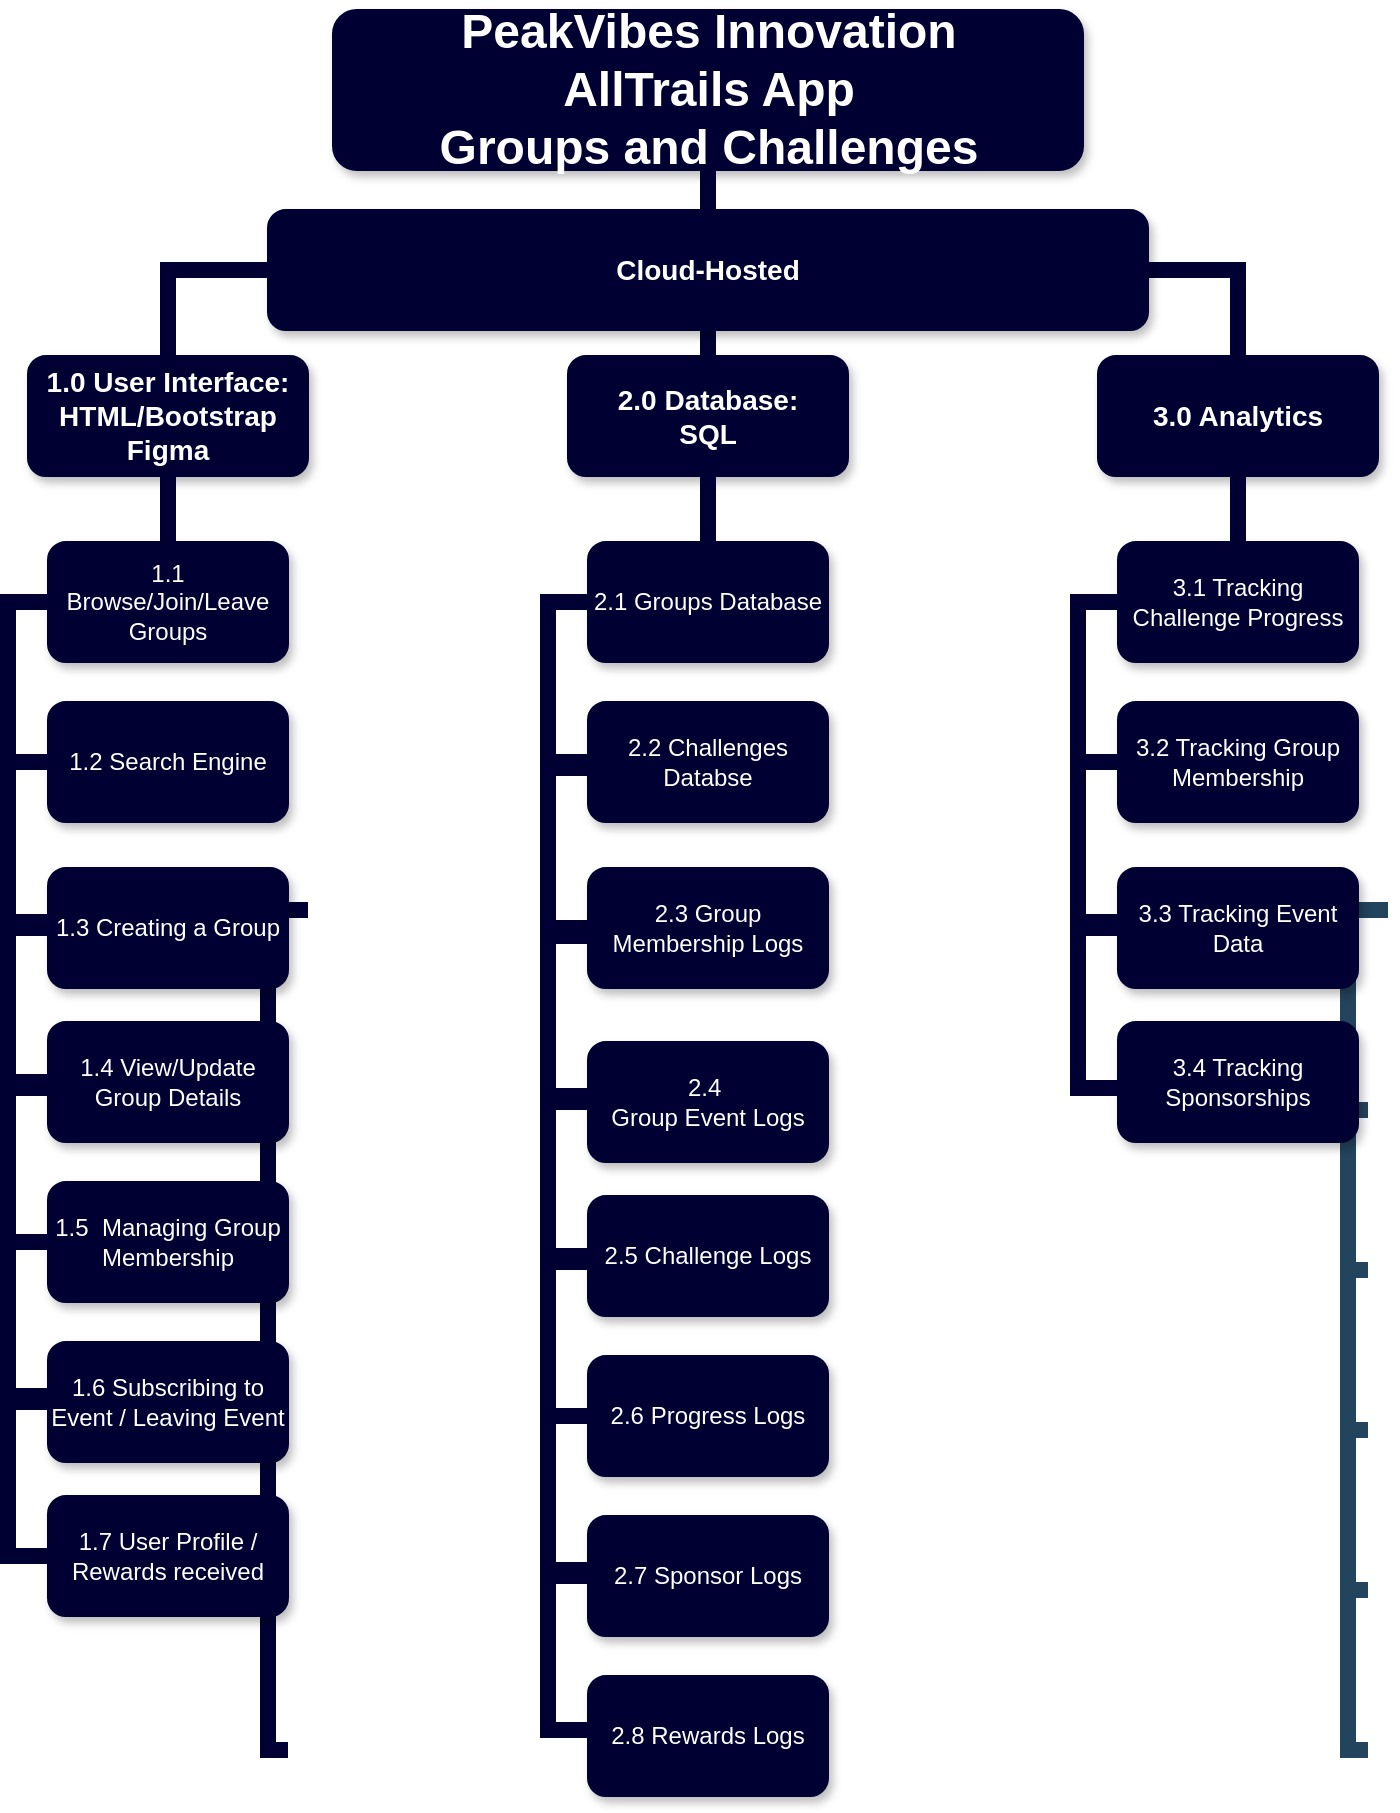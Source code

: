 <mxfile version="24.0.5" type="github">
  <diagram name="Page-1" id="64c3da0e-402f-94eb-ee01-a36477274f13">
    <mxGraphModel dx="1131" dy="2066" grid="1" gridSize="10" guides="1" tooltips="1" connect="1" arrows="1" fold="1" page="1" pageScale="1" pageWidth="1169" pageHeight="826" background="none" math="0" shadow="0">
      <root>
        <mxCell id="0" />
        <mxCell id="1" parent="0" />
        <mxCell id="2" value="PeakVibes Innovation&#xa;AllTrails App&#xa;Groups and Challenges" style="whiteSpace=wrap;rounded=1;shadow=1;fillColor=#000033;strokeColor=#000033;fontColor=#FFFFFF;fontStyle=1;fontSize=24" parent="1" vertex="1">
          <mxGeometry x="282.5" y="-120" width="375" height="80" as="geometry" />
        </mxCell>
        <mxCell id="3" value="1.0 User Interface:&#xa;HTML/Bootstrap&#xa;Figma" style="whiteSpace=wrap;rounded=1;fillColor=#000033;strokeColor=#000033;shadow=1;fontColor=#FFFFFF;fontStyle=1;fontSize=14" parent="1" vertex="1">
          <mxGeometry x="130" y="53.0" width="140" height="60" as="geometry" />
        </mxCell>
        <mxCell id="4" value="2.0 Database:&#xa;SQL" style="whiteSpace=wrap;rounded=1;fillColor=#000033;strokeColor=#000033;shadow=1;fontColor=#FFFFFF;fontStyle=1;fontSize=14" parent="1" vertex="1">
          <mxGeometry x="400" y="53.0" width="140" height="60" as="geometry" />
        </mxCell>
        <mxCell id="10" value="1.1 Browse/Join/Leave Groups" style="whiteSpace=wrap;rounded=1;fillColor=#000033;strokeColor=#000033;shadow=1;fontColor=#FFFFFF;" parent="1" vertex="1">
          <mxGeometry x="140" y="146.0" width="120" height="60" as="geometry" />
        </mxCell>
        <mxCell id="103" value="" style="edgeStyle=elbowEdgeStyle;elbow=vertical;rounded=0;fontColor=#000000;endArrow=none;endFill=0;strokeWidth=8;strokeColor=#000033;fillColor=#000033;" parent="1" source="3" target="10" edge="1">
          <mxGeometry width="100" height="100" relative="1" as="geometry">
            <mxPoint x="80" y="183" as="sourcePoint" />
            <mxPoint x="180" y="83" as="targetPoint" />
          </mxGeometry>
        </mxCell>
        <mxCell id="105" value="" style="edgeStyle=elbowEdgeStyle;elbow=horizontal;rounded=0;fontColor=#000000;endArrow=none;endFill=0;strokeWidth=8;strokeColor=#000033;fillColor=#000033;" parent="1" source="10" edge="1">
          <mxGeometry width="100" height="100" relative="1" as="geometry">
            <mxPoint x="80" y="326" as="sourcePoint" />
            <mxPoint x="140" y="256" as="targetPoint" />
            <Array as="points">
              <mxPoint x="120" y="226" />
            </Array>
          </mxGeometry>
        </mxCell>
        <mxCell id="112" value="" style="edgeStyle=elbowEdgeStyle;elbow=horizontal;rounded=0;fontColor=#000000;endArrow=none;endFill=0;strokeWidth=8;strokeColor=#000033;fillColor=#000033;" parent="1" target="39" edge="1">
          <mxGeometry width="100" height="100" relative="1" as="geometry">
            <mxPoint x="270" y="330.0" as="sourcePoint" />
            <mxPoint x="260" y="510.0" as="targetPoint" />
            <Array as="points">
              <mxPoint x="250" y="420" />
            </Array>
          </mxGeometry>
        </mxCell>
        <mxCell id="113" value="" style="edgeStyle=elbowEdgeStyle;elbow=horizontal;rounded=0;fontColor=#000000;endArrow=none;endFill=0;strokeWidth=8;strokeColor=#000033;fillColor=#000033;" parent="1" target="42" edge="1">
          <mxGeometry width="100" height="100" relative="1" as="geometry">
            <mxPoint x="270" y="330.0" as="sourcePoint" />
            <mxPoint x="260.0" y="750.0" as="targetPoint" />
            <Array as="points">
              <mxPoint x="250" y="540" />
            </Array>
          </mxGeometry>
        </mxCell>
        <mxCell id="114" value="" style="edgeStyle=elbowEdgeStyle;elbow=horizontal;rounded=0;fontColor=#000000;endArrow=none;endFill=0;strokeWidth=8;strokeColor=#000033;fillColor=#000033;" parent="1" target="41" edge="1">
          <mxGeometry width="100" height="100" relative="1" as="geometry">
            <mxPoint x="270" y="330.0" as="sourcePoint" />
            <mxPoint x="260.0" y="670.0" as="targetPoint" />
            <Array as="points">
              <mxPoint x="250" y="500" />
            </Array>
          </mxGeometry>
        </mxCell>
        <mxCell id="115" value="" style="edgeStyle=elbowEdgeStyle;elbow=horizontal;rounded=0;fontColor=#000000;endArrow=none;endFill=0;strokeWidth=8;strokeColor=#000033;fillColor=#000033;" parent="1" target="40" edge="1">
          <mxGeometry width="100" height="100" relative="1" as="geometry">
            <mxPoint x="270" y="330.0" as="sourcePoint" />
            <mxPoint x="260" y="590.0" as="targetPoint" />
            <Array as="points">
              <mxPoint x="250" y="460" />
            </Array>
          </mxGeometry>
        </mxCell>
        <mxCell id="116" value="" style="edgeStyle=elbowEdgeStyle;elbow=vertical;rounded=0;fontColor=#000000;endArrow=none;endFill=0;strokeWidth=8;strokeColor=#000033;fillColor=#000033;entryX=0.5;entryY=0;entryDx=0;entryDy=0;" parent="1" source="4" target="fw4PKMHl68gUZvkM_4rT-259" edge="1">
          <mxGeometry width="100" height="100" relative="1" as="geometry">
            <mxPoint x="-80" y="136.0" as="sourcePoint" />
            <mxPoint x="280.0" y="146" as="targetPoint" />
          </mxGeometry>
        </mxCell>
        <mxCell id="145" value="" style="edgeStyle=elbowEdgeStyle;elbow=horizontal;rounded=0;fontColor=#000000;endArrow=none;endFill=0;strokeWidth=8;strokeColor=#23445D;" parent="1" target="135" edge="1">
          <mxGeometry width="100" height="100" relative="1" as="geometry">
            <mxPoint x="810" y="330" as="sourcePoint" />
            <mxPoint x="800.0" y="430" as="targetPoint" />
            <Array as="points">
              <mxPoint x="790" y="380" />
            </Array>
          </mxGeometry>
        </mxCell>
        <mxCell id="146" value="" style="edgeStyle=elbowEdgeStyle;elbow=horizontal;rounded=0;fontColor=#000000;endArrow=none;endFill=0;strokeWidth=8;strokeColor=#23445D;" parent="1" target="136" edge="1">
          <mxGeometry width="100" height="100" relative="1" as="geometry">
            <mxPoint x="810" y="330" as="sourcePoint" />
            <mxPoint x="800.0" y="510" as="targetPoint" />
            <Array as="points">
              <mxPoint x="790" y="420" />
            </Array>
          </mxGeometry>
        </mxCell>
        <mxCell id="147" value="" style="edgeStyle=elbowEdgeStyle;elbow=horizontal;rounded=0;fontColor=#000000;endArrow=none;endFill=0;strokeWidth=8;strokeColor=#23445D;" parent="1" target="139" edge="1">
          <mxGeometry width="100" height="100" relative="1" as="geometry">
            <mxPoint x="810" y="330" as="sourcePoint" />
            <mxPoint x="800" y="750" as="targetPoint" />
            <Array as="points">
              <mxPoint x="790" y="550" />
            </Array>
          </mxGeometry>
        </mxCell>
        <mxCell id="148" value="" style="edgeStyle=elbowEdgeStyle;elbow=horizontal;rounded=0;fontColor=#000000;endArrow=none;endFill=0;strokeWidth=8;strokeColor=#23445D;" parent="1" target="138" edge="1">
          <mxGeometry width="100" height="100" relative="1" as="geometry">
            <mxPoint x="810" y="330" as="sourcePoint" />
            <mxPoint x="800" y="670" as="targetPoint" />
            <Array as="points">
              <mxPoint x="790" y="500" />
            </Array>
          </mxGeometry>
        </mxCell>
        <mxCell id="149" value="" style="edgeStyle=elbowEdgeStyle;elbow=horizontal;rounded=0;fontColor=#000000;endArrow=none;endFill=0;strokeWidth=8;strokeColor=#23445D;" parent="1" target="137" edge="1">
          <mxGeometry width="100" height="100" relative="1" as="geometry">
            <mxPoint x="810" y="330" as="sourcePoint" />
            <mxPoint x="800.0" y="590" as="targetPoint" />
            <Array as="points">
              <mxPoint x="790" y="470" />
            </Array>
          </mxGeometry>
        </mxCell>
        <mxCell id="229" value="" style="edgeStyle=elbowEdgeStyle;elbow=vertical;rounded=0;fontColor=#000000;endArrow=none;endFill=0;strokeWidth=8;strokeColor=#000033;fillColor=#000033;exitX=0;exitY=0.5;exitDx=0;exitDy=0;" parent="1" source="fw4PKMHl68gUZvkM_4rT-360" target="3" edge="1">
          <mxGeometry width="100" height="100" relative="1" as="geometry">
            <mxPoint x="540" y="140" as="sourcePoint" />
            <mxPoint x="640" y="40" as="targetPoint" />
            <Array as="points">
              <mxPoint x="290" y="10" />
            </Array>
          </mxGeometry>
        </mxCell>
        <mxCell id="fw4PKMHl68gUZvkM_4rT-239" value="1.2 Search Engine" style="whiteSpace=wrap;rounded=1;fillColor=#000033;strokeColor=#000033;shadow=1;fontColor=#FFFFFF;" vertex="1" parent="1">
          <mxGeometry x="140" y="226.0" width="120" height="60" as="geometry" />
        </mxCell>
        <mxCell id="fw4PKMHl68gUZvkM_4rT-240" value="" style="edgeStyle=elbowEdgeStyle;elbow=horizontal;rounded=0;fontColor=#000000;endArrow=none;endFill=0;strokeWidth=8;strokeColor=#000033;fillColor=#000033;" edge="1" parent="1" source="fw4PKMHl68gUZvkM_4rT-239">
          <mxGeometry width="100" height="100" relative="1" as="geometry">
            <mxPoint x="80" y="406" as="sourcePoint" />
            <mxPoint x="140" y="336" as="targetPoint" />
            <Array as="points">
              <mxPoint x="120" y="306" />
            </Array>
          </mxGeometry>
        </mxCell>
        <mxCell id="fw4PKMHl68gUZvkM_4rT-241" value="1.3 Creating a Group" style="whiteSpace=wrap;rounded=1;fillColor=#000033;strokeColor=#000033;shadow=1;fontColor=#FFFFFF;" vertex="1" parent="1">
          <mxGeometry x="140" y="309.0" width="120" height="60" as="geometry" />
        </mxCell>
        <mxCell id="fw4PKMHl68gUZvkM_4rT-242" value="" style="edgeStyle=elbowEdgeStyle;elbow=horizontal;rounded=0;fontColor=#000000;endArrow=none;endFill=0;strokeWidth=8;strokeColor=#000033;fillColor=#000033;" edge="1" parent="1" source="fw4PKMHl68gUZvkM_4rT-241">
          <mxGeometry width="100" height="100" relative="1" as="geometry">
            <mxPoint x="80" y="489" as="sourcePoint" />
            <mxPoint x="140" y="419" as="targetPoint" />
            <Array as="points">
              <mxPoint x="120" y="389" />
            </Array>
          </mxGeometry>
        </mxCell>
        <mxCell id="fw4PKMHl68gUZvkM_4rT-243" value="1.4 View/Update Group Details" style="whiteSpace=wrap;rounded=1;fillColor=#000033;strokeColor=#000033;shadow=1;fontColor=#FFFFFF;" vertex="1" parent="1">
          <mxGeometry x="140" y="386.0" width="120" height="60" as="geometry" />
        </mxCell>
        <mxCell id="fw4PKMHl68gUZvkM_4rT-244" value="" style="edgeStyle=elbowEdgeStyle;elbow=horizontal;rounded=0;fontColor=#000000;endArrow=none;endFill=0;strokeWidth=8;strokeColor=#000033;fillColor=#000033;" edge="1" parent="1" source="fw4PKMHl68gUZvkM_4rT-243">
          <mxGeometry width="100" height="100" relative="1" as="geometry">
            <mxPoint x="80" y="566" as="sourcePoint" />
            <mxPoint x="140" y="496" as="targetPoint" />
            <Array as="points">
              <mxPoint x="120" y="466" />
            </Array>
          </mxGeometry>
        </mxCell>
        <mxCell id="fw4PKMHl68gUZvkM_4rT-245" value="1.5  Managing Group Membership" style="whiteSpace=wrap;rounded=1;fillColor=#000033;strokeColor=#000033;shadow=1;fontColor=#FFFFFF;" vertex="1" parent="1">
          <mxGeometry x="140" y="466.0" width="120" height="60" as="geometry" />
        </mxCell>
        <mxCell id="fw4PKMHl68gUZvkM_4rT-246" value="" style="edgeStyle=elbowEdgeStyle;elbow=horizontal;rounded=0;fontColor=#000000;endArrow=none;endFill=0;strokeWidth=8;strokeColor=#000033;fillColor=#000033;" edge="1" parent="1" source="fw4PKMHl68gUZvkM_4rT-245">
          <mxGeometry width="100" height="100" relative="1" as="geometry">
            <mxPoint x="80" y="646" as="sourcePoint" />
            <mxPoint x="140" y="576" as="targetPoint" />
            <Array as="points">
              <mxPoint x="120" y="546" />
            </Array>
          </mxGeometry>
        </mxCell>
        <mxCell id="fw4PKMHl68gUZvkM_4rT-247" value="1.6 Subscribing to Event / Leaving Event" style="whiteSpace=wrap;rounded=1;fillColor=#000033;strokeColor=#000033;shadow=1;fontColor=#FFFFFF;" vertex="1" parent="1">
          <mxGeometry x="140" y="546.0" width="120" height="60" as="geometry" />
        </mxCell>
        <mxCell id="fw4PKMHl68gUZvkM_4rT-249" value="" style="edgeStyle=elbowEdgeStyle;elbow=horizontal;rounded=0;fontColor=#000000;endArrow=none;endFill=0;strokeWidth=8;strokeColor=#000033;fillColor=#000033;" edge="1" parent="1">
          <mxGeometry width="100" height="100" relative="1" as="geometry">
            <mxPoint x="410" y="176" as="sourcePoint" />
            <mxPoint x="410" y="256" as="targetPoint" />
            <Array as="points">
              <mxPoint x="390" y="226" />
            </Array>
          </mxGeometry>
        </mxCell>
        <mxCell id="fw4PKMHl68gUZvkM_4rT-250" value="2.2 Challenges Databse" style="whiteSpace=wrap;rounded=1;fillColor=#000033;strokeColor=#000033;shadow=1;fontColor=#FFFFFF;" vertex="1" parent="1">
          <mxGeometry x="410" y="226" width="120" height="60" as="geometry" />
        </mxCell>
        <mxCell id="fw4PKMHl68gUZvkM_4rT-251" value="" style="edgeStyle=elbowEdgeStyle;elbow=horizontal;rounded=0;fontColor=#000000;endArrow=none;endFill=0;strokeWidth=8;strokeColor=#000033;fillColor=#000033;" edge="1" parent="1">
          <mxGeometry width="100" height="100" relative="1" as="geometry">
            <mxPoint x="410" y="343" as="sourcePoint" />
            <mxPoint x="410" y="423" as="targetPoint" />
            <Array as="points">
              <mxPoint x="390" y="393" />
            </Array>
          </mxGeometry>
        </mxCell>
        <mxCell id="fw4PKMHl68gUZvkM_4rT-252" value="2.4 &#xa;Group Event Logs" style="whiteSpace=wrap;rounded=1;fillColor=#000033;strokeColor=#000033;shadow=1;fontColor=#FFFFFF;" vertex="1" parent="1">
          <mxGeometry x="410" y="396.0" width="120" height="60" as="geometry" />
        </mxCell>
        <mxCell id="fw4PKMHl68gUZvkM_4rT-253" value="" style="edgeStyle=elbowEdgeStyle;elbow=horizontal;rounded=0;fontColor=#000000;endArrow=none;endFill=0;strokeWidth=8;strokeColor=#000033;fillColor=#000033;" edge="1" parent="1" source="fw4PKMHl68gUZvkM_4rT-252">
          <mxGeometry width="100" height="100" relative="1" as="geometry">
            <mxPoint x="350" y="576" as="sourcePoint" />
            <mxPoint x="410" y="506" as="targetPoint" />
            <Array as="points">
              <mxPoint x="390" y="476" />
            </Array>
          </mxGeometry>
        </mxCell>
        <mxCell id="fw4PKMHl68gUZvkM_4rT-254" value="2.5 Challenge Logs" style="whiteSpace=wrap;rounded=1;fillColor=#000033;strokeColor=#000033;shadow=1;fontColor=#FFFFFF;" vertex="1" parent="1">
          <mxGeometry x="410" y="473.0" width="120" height="60" as="geometry" />
        </mxCell>
        <mxCell id="fw4PKMHl68gUZvkM_4rT-255" value="" style="edgeStyle=elbowEdgeStyle;elbow=horizontal;rounded=0;fontColor=#000000;endArrow=none;endFill=0;strokeWidth=8;strokeColor=#000033;fillColor=#000033;" edge="1" parent="1" source="fw4PKMHl68gUZvkM_4rT-254">
          <mxGeometry width="100" height="100" relative="1" as="geometry">
            <mxPoint x="350" y="653" as="sourcePoint" />
            <mxPoint x="410" y="583" as="targetPoint" />
            <Array as="points">
              <mxPoint x="390" y="553" />
            </Array>
          </mxGeometry>
        </mxCell>
        <mxCell id="fw4PKMHl68gUZvkM_4rT-256" value="2.6 Progress Logs" style="whiteSpace=wrap;rounded=1;fillColor=#000033;strokeColor=#000033;shadow=1;fontColor=#FFFFFF;" vertex="1" parent="1">
          <mxGeometry x="410" y="553.0" width="120" height="60" as="geometry" />
        </mxCell>
        <mxCell id="fw4PKMHl68gUZvkM_4rT-257" value="" style="edgeStyle=elbowEdgeStyle;elbow=horizontal;rounded=0;fontColor=#000000;endArrow=none;endFill=0;strokeWidth=8;strokeColor=#000033;fillColor=#000033;" edge="1" parent="1" source="fw4PKMHl68gUZvkM_4rT-256">
          <mxGeometry width="100" height="100" relative="1" as="geometry">
            <mxPoint x="350" y="733" as="sourcePoint" />
            <mxPoint x="410" y="663" as="targetPoint" />
            <Array as="points">
              <mxPoint x="390" y="633" />
            </Array>
          </mxGeometry>
        </mxCell>
        <mxCell id="fw4PKMHl68gUZvkM_4rT-258" value="2.7 Sponsor Logs" style="whiteSpace=wrap;rounded=1;fillColor=#000033;strokeColor=#000033;shadow=1;fontColor=#FFFFFF;" vertex="1" parent="1">
          <mxGeometry x="410" y="633.0" width="120" height="60" as="geometry" />
        </mxCell>
        <mxCell id="fw4PKMHl68gUZvkM_4rT-259" value="2.1 Groups Database" style="whiteSpace=wrap;rounded=1;fillColor=#000033;strokeColor=#000033;shadow=1;fontColor=#FFFFFF;" vertex="1" parent="1">
          <mxGeometry x="410" y="146.0" width="120" height="60" as="geometry" />
        </mxCell>
        <mxCell id="fw4PKMHl68gUZvkM_4rT-260" value="" style="edgeStyle=elbowEdgeStyle;elbow=vertical;rounded=0;fontColor=#000000;endArrow=none;endFill=0;strokeWidth=8;strokeColor=#000033;fillColor=#000033;exitX=0.5;exitY=0;exitDx=0;exitDy=0;entryX=0.5;entryY=1;entryDx=0;entryDy=0;" edge="1" parent="1" source="4" target="2">
          <mxGeometry width="100" height="100" relative="1" as="geometry">
            <mxPoint x="845" y="160" as="sourcePoint" />
            <mxPoint x="720" y="200" as="targetPoint" />
          </mxGeometry>
        </mxCell>
        <mxCell id="fw4PKMHl68gUZvkM_4rT-308" value="1.7 User Profile / Rewards received" style="whiteSpace=wrap;rounded=1;fillColor=#000033;strokeColor=#000033;shadow=1;fontColor=#FFFFFF;" vertex="1" parent="1">
          <mxGeometry x="140" y="623.0" width="120" height="60" as="geometry" />
        </mxCell>
        <mxCell id="fw4PKMHl68gUZvkM_4rT-311" value="" style="edgeStyle=elbowEdgeStyle;elbow=horizontal;rounded=0;fontColor=#000000;endArrow=none;endFill=0;strokeWidth=8;strokeColor=#000033;fillColor=#000033;" edge="1" parent="1">
          <mxGeometry width="100" height="100" relative="1" as="geometry">
            <mxPoint x="140" y="573" as="sourcePoint" />
            <mxPoint x="140" y="653" as="targetPoint" />
            <Array as="points">
              <mxPoint x="120" y="623" />
            </Array>
          </mxGeometry>
        </mxCell>
        <mxCell id="fw4PKMHl68gUZvkM_4rT-343" value="3.0 Analytics" style="whiteSpace=wrap;rounded=1;fillColor=#000033;strokeColor=#000033;shadow=1;fontColor=#FFFFFF;fontStyle=1;fontSize=14" vertex="1" parent="1">
          <mxGeometry x="665" y="53.0" width="140" height="60" as="geometry" />
        </mxCell>
        <mxCell id="fw4PKMHl68gUZvkM_4rT-344" value="" style="edgeStyle=elbowEdgeStyle;elbow=vertical;rounded=0;fontColor=#000000;endArrow=none;endFill=0;strokeWidth=8;strokeColor=#000033;fillColor=#000033;entryX=0.5;entryY=0;entryDx=0;entryDy=0;" edge="1" parent="1" source="fw4PKMHl68gUZvkM_4rT-343" target="fw4PKMHl68gUZvkM_4rT-354">
          <mxGeometry width="100" height="100" relative="1" as="geometry">
            <mxPoint x="185" y="136.0" as="sourcePoint" />
            <mxPoint x="545.0" y="146" as="targetPoint" />
          </mxGeometry>
        </mxCell>
        <mxCell id="fw4PKMHl68gUZvkM_4rT-345" value="" style="edgeStyle=elbowEdgeStyle;elbow=horizontal;rounded=0;fontColor=#000000;endArrow=none;endFill=0;strokeWidth=8;strokeColor=#000033;fillColor=#000033;" edge="1" parent="1">
          <mxGeometry width="100" height="100" relative="1" as="geometry">
            <mxPoint x="675" y="176" as="sourcePoint" />
            <mxPoint x="675" y="256" as="targetPoint" />
            <Array as="points">
              <mxPoint x="655" y="226" />
            </Array>
          </mxGeometry>
        </mxCell>
        <mxCell id="fw4PKMHl68gUZvkM_4rT-346" value="3.2 Tracking Group Membership" style="whiteSpace=wrap;rounded=1;fillColor=#000033;strokeColor=#000033;shadow=1;fontColor=#FFFFFF;" vertex="1" parent="1">
          <mxGeometry x="675" y="226" width="120" height="60" as="geometry" />
        </mxCell>
        <mxCell id="fw4PKMHl68gUZvkM_4rT-347" value="" style="edgeStyle=elbowEdgeStyle;elbow=horizontal;rounded=0;fontColor=#000000;endArrow=none;endFill=0;strokeWidth=8;strokeColor=#000033;fillColor=#000033;" edge="1" parent="1" source="fw4PKMHl68gUZvkM_4rT-346">
          <mxGeometry width="100" height="100" relative="1" as="geometry">
            <mxPoint x="615" y="406" as="sourcePoint" />
            <mxPoint x="675" y="336" as="targetPoint" />
            <Array as="points">
              <mxPoint x="655" y="306" />
            </Array>
          </mxGeometry>
        </mxCell>
        <mxCell id="fw4PKMHl68gUZvkM_4rT-348" value="3.3 Tracking Event Data" style="whiteSpace=wrap;rounded=1;fillColor=#000033;strokeColor=#000033;shadow=1;fontColor=#FFFFFF;" vertex="1" parent="1">
          <mxGeometry x="675" y="309.0" width="120" height="60" as="geometry" />
        </mxCell>
        <mxCell id="fw4PKMHl68gUZvkM_4rT-349" value="" style="edgeStyle=elbowEdgeStyle;elbow=horizontal;rounded=0;fontColor=#000000;endArrow=none;endFill=0;strokeWidth=8;strokeColor=#000033;fillColor=#000033;" edge="1" parent="1" source="fw4PKMHl68gUZvkM_4rT-348">
          <mxGeometry width="100" height="100" relative="1" as="geometry">
            <mxPoint x="615" y="489" as="sourcePoint" />
            <mxPoint x="675" y="419" as="targetPoint" />
            <Array as="points">
              <mxPoint x="655" y="389" />
            </Array>
          </mxGeometry>
        </mxCell>
        <mxCell id="fw4PKMHl68gUZvkM_4rT-350" value="3.4 Tracking Sponsorships" style="whiteSpace=wrap;rounded=1;fillColor=#000033;strokeColor=#000033;shadow=1;fontColor=#FFFFFF;" vertex="1" parent="1">
          <mxGeometry x="675" y="386.0" width="120" height="60" as="geometry" />
        </mxCell>
        <mxCell id="fw4PKMHl68gUZvkM_4rT-354" value="3.1 Tracking Challenge Progress" style="whiteSpace=wrap;rounded=1;fillColor=#000033;strokeColor=#000033;shadow=1;fontColor=#FFFFFF;" vertex="1" parent="1">
          <mxGeometry x="675" y="146.0" width="120" height="60" as="geometry" />
        </mxCell>
        <mxCell id="fw4PKMHl68gUZvkM_4rT-355" value="" style="edgeStyle=elbowEdgeStyle;elbow=vertical;rounded=0;fontColor=#000000;endArrow=none;endFill=0;strokeWidth=8;strokeColor=#000033;fillColor=#000033;exitX=0.5;exitY=0;exitDx=0;exitDy=0;entryX=1;entryY=0.5;entryDx=0;entryDy=0;" edge="1" parent="1" source="fw4PKMHl68gUZvkM_4rT-343" target="fw4PKMHl68gUZvkM_4rT-360">
          <mxGeometry width="100" height="100" relative="1" as="geometry">
            <mxPoint x="1005" y="160" as="sourcePoint" />
            <mxPoint x="625" y="130" as="targetPoint" />
            <Array as="points">
              <mxPoint x="630" y="10" />
            </Array>
          </mxGeometry>
        </mxCell>
        <mxCell id="fw4PKMHl68gUZvkM_4rT-356" value="" style="edgeStyle=elbowEdgeStyle;elbow=horizontal;rounded=0;fontColor=#000000;endArrow=none;endFill=0;strokeWidth=8;strokeColor=#000033;fillColor=#000033;" edge="1" parent="1">
          <mxGeometry width="100" height="100" relative="1" as="geometry">
            <mxPoint x="410" y="660" as="sourcePoint" />
            <mxPoint x="410" y="740" as="targetPoint" />
            <Array as="points">
              <mxPoint x="390" y="710" />
            </Array>
          </mxGeometry>
        </mxCell>
        <mxCell id="fw4PKMHl68gUZvkM_4rT-357" value="2.8 Rewards Logs" style="whiteSpace=wrap;rounded=1;fillColor=#000033;strokeColor=#000033;shadow=1;fontColor=#FFFFFF;" vertex="1" parent="1">
          <mxGeometry x="410" y="713.0" width="120" height="60" as="geometry" />
        </mxCell>
        <mxCell id="fw4PKMHl68gUZvkM_4rT-358" value="" style="edgeStyle=elbowEdgeStyle;elbow=horizontal;rounded=0;fontColor=#000000;endArrow=none;endFill=0;strokeWidth=8;strokeColor=#000033;fillColor=#000033;" edge="1" parent="1">
          <mxGeometry width="100" height="100" relative="1" as="geometry">
            <mxPoint x="410" y="259" as="sourcePoint" />
            <mxPoint x="410" y="339" as="targetPoint" />
            <Array as="points">
              <mxPoint x="390" y="309" />
            </Array>
          </mxGeometry>
        </mxCell>
        <mxCell id="fw4PKMHl68gUZvkM_4rT-359" value="2.3 Group Membership Logs" style="whiteSpace=wrap;rounded=1;fillColor=#000033;strokeColor=#000033;shadow=1;fontColor=#FFFFFF;" vertex="1" parent="1">
          <mxGeometry x="410" y="309" width="120" height="60" as="geometry" />
        </mxCell>
        <mxCell id="fw4PKMHl68gUZvkM_4rT-360" value="Cloud-Hosted" style="whiteSpace=wrap;rounded=1;fillColor=#000033;strokeColor=#000033;shadow=1;fontColor=#FFFFFF;fontStyle=1;fontSize=14" vertex="1" parent="1">
          <mxGeometry x="250" y="-20" width="440" height="60" as="geometry" />
        </mxCell>
      </root>
    </mxGraphModel>
  </diagram>
</mxfile>
